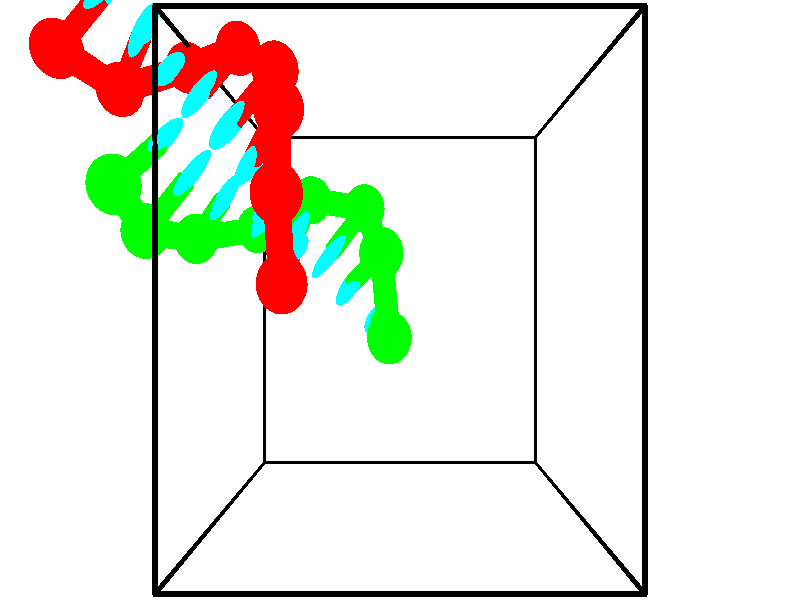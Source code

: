// switches for output
#declare DRAW_BASES = 1; // possible values are 0, 1; only relevant for DNA ribbons
#declare DRAW_BASES_TYPE = 3; // possible values are 1, 2, 3; only relevant for DNA ribbons
#declare DRAW_FOG = 0; // set to 1 to enable fog

#include "colors.inc"

#include "transforms.inc"
background { rgb <1, 1, 1>}

#default {
   normal{
       ripples 0.25
       frequency 0.20
       turbulence 0.2
       lambda 5
   }
	finish {
		phong 0.1
		phong_size 40.
	}
}

// original window dimensions: 1024x640


// camera settings

camera {
	sky <-0, 1, 0>
	up <-0, 1, 0>
	right 1.6 * <1, 0, 0>
	location <2.5, 2.5, 11.1562>
	look_at <2.5, 2.5, 2.5>
	direction <0, 0, -8.6562>
	angle 67.0682
}


# declare cpy_camera_pos = <2.5, 2.5, 11.1562>;
# if (DRAW_FOG = 1)
fog {
	fog_type 2
	up vnormalize(cpy_camera_pos)
	color rgbt<1,1,1,0.3>
	distance 1e-5
	fog_alt 3e-3
	fog_offset 4
}
# end


// LIGHTS

# declare lum = 6;
global_settings {
	ambient_light rgb lum * <0.05, 0.05, 0.05>
	max_trace_level 15
}# declare cpy_direct_light_amount = 0.25;
light_source
{	1000 * <-1, -1, 1>,
	rgb lum * cpy_direct_light_amount
	parallel
}

light_source
{	1000 * <1, 1, -1>,
	rgb lum * cpy_direct_light_amount
	parallel
}

// strand 0

// nucleotide -1

// particle -1
sphere {
	<-1.060541, 4.673590, 4.890108> 0.250000
	pigment { color rgbt <1,0,0,0> }
	no_shadow
}
cylinder {
	<-0.816380, 4.983856, 4.825920>,  <-0.669883, 5.170016, 4.787407>, 0.100000
	pigment { color rgbt <1,0,0,0> }
	no_shadow
}
cylinder {
	<-0.816380, 4.983856, 4.825920>,  <-1.060541, 4.673590, 4.890108>, 0.100000
	pigment { color rgbt <1,0,0,0> }
	no_shadow
}

// particle -1
sphere {
	<-0.816380, 4.983856, 4.825920> 0.100000
	pigment { color rgbt <1,0,0,0> }
	no_shadow
}
sphere {
	0, 1
	scale<0.080000,0.200000,0.300000>
	matrix <0.748711, -0.631133, -0.202737,
		-0.258534, 0.003607, -0.965996,
		0.610403, 0.775666, -0.160469,
		-0.633259, 5.216556, 4.777780>
	pigment { color rgbt <0,1,1,0> }
	no_shadow
}
cylinder {
	<-0.687915, 4.494841, 4.279226>,  <-1.060541, 4.673590, 4.890108>, 0.130000
	pigment { color rgbt <1,0,0,0> }
	no_shadow
}

// nucleotide -1

// particle -1
sphere {
	<-0.687915, 4.494841, 4.279226> 0.250000
	pigment { color rgbt <1,0,0,0> }
	no_shadow
}
cylinder {
	<-0.446774, 4.734455, 4.490025>,  <-0.302089, 4.878223, 4.616504>, 0.100000
	pigment { color rgbt <1,0,0,0> }
	no_shadow
}
cylinder {
	<-0.446774, 4.734455, 4.490025>,  <-0.687915, 4.494841, 4.279226>, 0.100000
	pigment { color rgbt <1,0,0,0> }
	no_shadow
}

// particle -1
sphere {
	<-0.446774, 4.734455, 4.490025> 0.100000
	pigment { color rgbt <1,0,0,0> }
	no_shadow
}
sphere {
	0, 1
	scale<0.080000,0.200000,0.300000>
	matrix <0.782482, -0.572934, -0.243863,
		0.155851, 0.559379, -0.814129,
		0.602854, 0.599035, 0.526996,
		-0.265917, 4.914165, 4.648123>
	pigment { color rgbt <0,1,1,0> }
	no_shadow
}
cylinder {
	<-0.063759, 4.837952, 3.857369>,  <-0.687915, 4.494841, 4.279226>, 0.130000
	pigment { color rgbt <1,0,0,0> }
	no_shadow
}

// nucleotide -1

// particle -1
sphere {
	<-0.063759, 4.837952, 3.857369> 0.250000
	pigment { color rgbt <1,0,0,0> }
	no_shadow
}
cylinder {
	<-0.046991, 4.709469, 4.235802>,  <-0.036931, 4.632379, 4.462861>, 0.100000
	pigment { color rgbt <1,0,0,0> }
	no_shadow
}
cylinder {
	<-0.046991, 4.709469, 4.235802>,  <-0.063759, 4.837952, 3.857369>, 0.100000
	pigment { color rgbt <1,0,0,0> }
	no_shadow
}

// particle -1
sphere {
	<-0.046991, 4.709469, 4.235802> 0.100000
	pigment { color rgbt <1,0,0,0> }
	no_shadow
}
sphere {
	0, 1
	scale<0.080000,0.200000,0.300000>
	matrix <0.687928, -0.677428, -0.260476,
		0.724568, 0.661754, 0.192570,
		0.041918, -0.321207, 0.946081,
		-0.034416, 4.613107, 4.519626>
	pigment { color rgbt <0,1,1,0> }
	no_shadow
}
cylinder {
	<0.638063, 4.914623, 4.200658>,  <-0.063759, 4.837952, 3.857369>, 0.130000
	pigment { color rgbt <1,0,0,0> }
	no_shadow
}

// nucleotide -1

// particle -1
sphere {
	<0.638063, 4.914623, 4.200658> 0.250000
	pigment { color rgbt <1,0,0,0> }
	no_shadow
}
cylinder {
	<0.444246, 4.614407, 4.380394>,  <0.327956, 4.434277, 4.488235>, 0.100000
	pigment { color rgbt <1,0,0,0> }
	no_shadow
}
cylinder {
	<0.444246, 4.614407, 4.380394>,  <0.638063, 4.914623, 4.200658>, 0.100000
	pigment { color rgbt <1,0,0,0> }
	no_shadow
}

// particle -1
sphere {
	<0.444246, 4.614407, 4.380394> 0.100000
	pigment { color rgbt <1,0,0,0> }
	no_shadow
}
sphere {
	0, 1
	scale<0.080000,0.200000,0.300000>
	matrix <0.759514, -0.615805, -0.209577,
		0.434002, 0.239731, 0.868430,
		-0.484541, -0.750542, 0.449340,
		0.298884, 4.389244, 4.515196>
	pigment { color rgbt <0,1,1,0> }
	no_shadow
}
cylinder {
	<1.147017, 4.579721, 4.613253>,  <0.638063, 4.914623, 4.200658>, 0.130000
	pigment { color rgbt <1,0,0,0> }
	no_shadow
}

// nucleotide -1

// particle -1
sphere {
	<1.147017, 4.579721, 4.613253> 0.250000
	pigment { color rgbt <1,0,0,0> }
	no_shadow
}
cylinder {
	<0.862833, 4.298611, 4.598534>,  <0.692323, 4.129944, 4.589702>, 0.100000
	pigment { color rgbt <1,0,0,0> }
	no_shadow
}
cylinder {
	<0.862833, 4.298611, 4.598534>,  <1.147017, 4.579721, 4.613253>, 0.100000
	pigment { color rgbt <1,0,0,0> }
	no_shadow
}

// particle -1
sphere {
	<0.862833, 4.298611, 4.598534> 0.100000
	pigment { color rgbt <1,0,0,0> }
	no_shadow
}
sphere {
	0, 1
	scale<0.080000,0.200000,0.300000>
	matrix <0.701143, -0.711357, 0.048686,
		-0.060392, 0.008789, 0.998136,
		-0.710459, -0.702776, -0.036798,
		0.649695, 4.087778, 4.587494>
	pigment { color rgbt <0,1,1,0> }
	no_shadow
}
cylinder {
	<1.292443, 4.088348, 5.149312>,  <1.147017, 4.579721, 4.613253>, 0.130000
	pigment { color rgbt <1,0,0,0> }
	no_shadow
}

// nucleotide -1

// particle -1
sphere {
	<1.292443, 4.088348, 5.149312> 0.250000
	pigment { color rgbt <1,0,0,0> }
	no_shadow
}
cylinder {
	<1.072287, 3.883282, 4.885723>,  <0.940193, 3.760242, 4.727570>, 0.100000
	pigment { color rgbt <1,0,0,0> }
	no_shadow
}
cylinder {
	<1.072287, 3.883282, 4.885723>,  <1.292443, 4.088348, 5.149312>, 0.100000
	pigment { color rgbt <1,0,0,0> }
	no_shadow
}

// particle -1
sphere {
	<1.072287, 3.883282, 4.885723> 0.100000
	pigment { color rgbt <1,0,0,0> }
	no_shadow
}
sphere {
	0, 1
	scale<0.080000,0.200000,0.300000>
	matrix <0.699614, -0.713936, -0.028912,
		-0.455641, -0.476938, 0.751613,
		-0.550392, -0.512666, -0.658971,
		0.907169, 3.729482, 4.688032>
	pigment { color rgbt <0,1,1,0> }
	no_shadow
}
cylinder {
	<1.320148, 3.350921, 5.389681>,  <1.292443, 4.088348, 5.149312>, 0.130000
	pigment { color rgbt <1,0,0,0> }
	no_shadow
}

// nucleotide -1

// particle -1
sphere {
	<1.320148, 3.350921, 5.389681> 0.250000
	pigment { color rgbt <1,0,0,0> }
	no_shadow
}
cylinder {
	<1.189716, 3.342625, 5.011635>,  <1.111457, 3.337647, 4.784807>, 0.100000
	pigment { color rgbt <1,0,0,0> }
	no_shadow
}
cylinder {
	<1.189716, 3.342625, 5.011635>,  <1.320148, 3.350921, 5.389681>, 0.100000
	pigment { color rgbt <1,0,0,0> }
	no_shadow
}

// particle -1
sphere {
	<1.189716, 3.342625, 5.011635> 0.100000
	pigment { color rgbt <1,0,0,0> }
	no_shadow
}
sphere {
	0, 1
	scale<0.080000,0.200000,0.300000>
	matrix <0.638001, -0.742570, -0.203824,
		-0.697586, -0.669447, 0.255370,
		-0.326079, -0.020742, -0.945115,
		1.091893, 3.336402, 4.728100>
	pigment { color rgbt <0,1,1,0> }
	no_shadow
}
cylinder {
	<1.335667, 2.631077, 5.207568>,  <1.320148, 3.350921, 5.389681>, 0.130000
	pigment { color rgbt <1,0,0,0> }
	no_shadow
}

// nucleotide -1

// particle -1
sphere {
	<1.335667, 2.631077, 5.207568> 0.250000
	pigment { color rgbt <1,0,0,0> }
	no_shadow
}
cylinder {
	<1.331640, 2.808681, 4.849182>,  <1.329224, 2.915244, 4.634151>, 0.100000
	pigment { color rgbt <1,0,0,0> }
	no_shadow
}
cylinder {
	<1.331640, 2.808681, 4.849182>,  <1.335667, 2.631077, 5.207568>, 0.100000
	pigment { color rgbt <1,0,0,0> }
	no_shadow
}

// particle -1
sphere {
	<1.331640, 2.808681, 4.849182> 0.100000
	pigment { color rgbt <1,0,0,0> }
	no_shadow
}
sphere {
	0, 1
	scale<0.080000,0.200000,0.300000>
	matrix <0.508731, -0.769110, -0.386863,
		-0.860867, -0.459699, -0.218141,
		-0.010066, 0.444012, -0.895964,
		1.328620, 2.941885, 4.580393>
	pigment { color rgbt <0,1,1,0> }
	no_shadow
}
// strand 1

// nucleotide -1

// particle -1
sphere {
	<2.380388, 2.147579, 4.372805> 0.250000
	pigment { color rgbt <0,1,0,0> }
	no_shadow
}
cylinder {
	<2.291328, 2.237694, 3.993401>,  <2.237893, 2.291763, 3.765758>, 0.100000
	pigment { color rgbt <0,1,0,0> }
	no_shadow
}
cylinder {
	<2.291328, 2.237694, 3.993401>,  <2.380388, 2.147579, 4.372805>, 0.100000
	pigment { color rgbt <0,1,0,0> }
	no_shadow
}

// particle -1
sphere {
	<2.291328, 2.237694, 3.993401> 0.100000
	pigment { color rgbt <0,1,0,0> }
	no_shadow
}
sphere {
	0, 1
	scale<0.080000,0.200000,0.300000>
	matrix <-0.642328, 0.697999, 0.316564,
		0.733377, 0.679738, -0.010700,
		-0.222649, 0.225287, -0.948511,
		2.224534, 2.305280, 3.708847>
	pigment { color rgbt <0,1,1,0> }
	no_shadow
}
cylinder {
	<2.288270, 2.940742, 4.313622>,  <2.380388, 2.147579, 4.372805>, 0.130000
	pigment { color rgbt <0,1,0,0> }
	no_shadow
}

// nucleotide -1

// particle -1
sphere {
	<2.288270, 2.940742, 4.313622> 0.250000
	pigment { color rgbt <0,1,0,0> }
	no_shadow
}
cylinder {
	<2.062515, 2.770073, 4.030945>,  <1.927062, 2.667671, 3.861338>, 0.100000
	pigment { color rgbt <0,1,0,0> }
	no_shadow
}
cylinder {
	<2.062515, 2.770073, 4.030945>,  <2.288270, 2.940742, 4.313622>, 0.100000
	pigment { color rgbt <0,1,0,0> }
	no_shadow
}

// particle -1
sphere {
	<2.062515, 2.770073, 4.030945> 0.100000
	pigment { color rgbt <0,1,0,0> }
	no_shadow
}
sphere {
	0, 1
	scale<0.080000,0.200000,0.300000>
	matrix <-0.787923, 0.533802, 0.306973,
		0.246258, 0.730073, -0.637457,
		-0.564388, -0.426673, -0.706694,
		1.893199, 2.642071, 3.818937>
	pigment { color rgbt <0,1,1,0> }
	no_shadow
}
cylinder {
	<2.057439, 3.446343, 3.649911>,  <2.288270, 2.940742, 4.313622>, 0.130000
	pigment { color rgbt <0,1,0,0> }
	no_shadow
}

// nucleotide -1

// particle -1
sphere {
	<2.057439, 3.446343, 3.649911> 0.250000
	pigment { color rgbt <0,1,0,0> }
	no_shadow
}
cylinder {
	<1.825958, 3.158516, 3.803444>,  <1.687070, 2.985820, 3.895564>, 0.100000
	pigment { color rgbt <0,1,0,0> }
	no_shadow
}
cylinder {
	<1.825958, 3.158516, 3.803444>,  <2.057439, 3.446343, 3.649911>, 0.100000
	pigment { color rgbt <0,1,0,0> }
	no_shadow
}

// particle -1
sphere {
	<1.825958, 3.158516, 3.803444> 0.100000
	pigment { color rgbt <0,1,0,0> }
	no_shadow
}
sphere {
	0, 1
	scale<0.080000,0.200000,0.300000>
	matrix <-0.722459, 0.670676, 0.168067,
		-0.378363, -0.180042, -0.907979,
		-0.578701, -0.719568, 0.383832,
		1.652348, 2.942646, 3.918593>
	pigment { color rgbt <0,1,1,0> }
	no_shadow
}
cylinder {
	<1.378016, 3.555044, 3.496842>,  <2.057439, 3.446343, 3.649911>, 0.130000
	pigment { color rgbt <0,1,0,0> }
	no_shadow
}

// nucleotide -1

// particle -1
sphere {
	<1.378016, 3.555044, 3.496842> 0.250000
	pigment { color rgbt <0,1,0,0> }
	no_shadow
}
cylinder {
	<1.331436, 3.334129, 3.827034>,  <1.303488, 3.201581, 4.025149>, 0.100000
	pigment { color rgbt <0,1,0,0> }
	no_shadow
}
cylinder {
	<1.331436, 3.334129, 3.827034>,  <1.378016, 3.555044, 3.496842>, 0.100000
	pigment { color rgbt <0,1,0,0> }
	no_shadow
}

// particle -1
sphere {
	<1.331436, 3.334129, 3.827034> 0.100000
	pigment { color rgbt <0,1,0,0> }
	no_shadow
}
sphere {
	0, 1
	scale<0.080000,0.200000,0.300000>
	matrix <-0.797326, 0.547561, 0.253868,
		-0.592209, -0.628615, -0.504115,
		-0.116448, -0.552287, 0.825481,
		1.296502, 3.168443, 4.074678>
	pigment { color rgbt <0,1,1,0> }
	no_shadow
}
cylinder {
	<0.690678, 3.246361, 3.500505>,  <1.378016, 3.555044, 3.496842>, 0.130000
	pigment { color rgbt <0,1,0,0> }
	no_shadow
}

// nucleotide -1

// particle -1
sphere {
	<0.690678, 3.246361, 3.500505> 0.250000
	pigment { color rgbt <0,1,0,0> }
	no_shadow
}
cylinder {
	<0.818222, 3.260017, 3.879379>,  <0.894749, 3.268211, 4.106704>, 0.100000
	pigment { color rgbt <0,1,0,0> }
	no_shadow
}
cylinder {
	<0.818222, 3.260017, 3.879379>,  <0.690678, 3.246361, 3.500505>, 0.100000
	pigment { color rgbt <0,1,0,0> }
	no_shadow
}

// particle -1
sphere {
	<0.818222, 3.260017, 3.879379> 0.100000
	pigment { color rgbt <0,1,0,0> }
	no_shadow
}
sphere {
	0, 1
	scale<0.080000,0.200000,0.300000>
	matrix <-0.748306, 0.622398, 0.229475,
		-0.581692, -0.781956, 0.224006,
		0.318860, 0.034142, 0.947187,
		0.913880, 3.270260, 4.163535>
	pigment { color rgbt <0,1,1,0> }
	no_shadow
}
cylinder {
	<0.057051, 3.109552, 3.919065>,  <0.690678, 3.246361, 3.500505>, 0.130000
	pigment { color rgbt <0,1,0,0> }
	no_shadow
}

// nucleotide -1

// particle -1
sphere {
	<0.057051, 3.109552, 3.919065> 0.250000
	pigment { color rgbt <0,1,0,0> }
	no_shadow
}
cylinder {
	<0.316803, 3.313591, 4.144669>,  <0.472654, 3.436014, 4.280031>, 0.100000
	pigment { color rgbt <0,1,0,0> }
	no_shadow
}
cylinder {
	<0.316803, 3.313591, 4.144669>,  <0.057051, 3.109552, 3.919065>, 0.100000
	pigment { color rgbt <0,1,0,0> }
	no_shadow
}

// particle -1
sphere {
	<0.316803, 3.313591, 4.144669> 0.100000
	pigment { color rgbt <0,1,0,0> }
	no_shadow
}
sphere {
	0, 1
	scale<0.080000,0.200000,0.300000>
	matrix <-0.754603, 0.524141, 0.394780,
		-0.094244, -0.681966, 0.725287,
		0.649379, 0.510098, 0.564010,
		0.511617, 3.466620, 4.313871>
	pigment { color rgbt <0,1,1,0> }
	no_shadow
}
cylinder {
	<-0.241940, 3.119955, 4.641606>,  <0.057051, 3.109552, 3.919065>, 0.130000
	pigment { color rgbt <0,1,0,0> }
	no_shadow
}

// nucleotide -1

// particle -1
sphere {
	<-0.241940, 3.119955, 4.641606> 0.250000
	pigment { color rgbt <0,1,0,0> }
	no_shadow
}
cylinder {
	<0.020546, 3.418411, 4.596603>,  <0.178037, 3.597485, 4.569602>, 0.100000
	pigment { color rgbt <0,1,0,0> }
	no_shadow
}
cylinder {
	<0.020546, 3.418411, 4.596603>,  <-0.241940, 3.119955, 4.641606>, 0.100000
	pigment { color rgbt <0,1,0,0> }
	no_shadow
}

// particle -1
sphere {
	<0.020546, 3.418411, 4.596603> 0.100000
	pigment { color rgbt <0,1,0,0> }
	no_shadow
}
sphere {
	0, 1
	scale<0.080000,0.200000,0.300000>
	matrix <-0.688260, 0.652974, 0.316106,
		0.309323, -0.130000, 0.942030,
		0.656214, 0.746140, -0.112506,
		0.217410, 3.642253, 4.562851>
	pigment { color rgbt <0,1,1,0> }
	no_shadow
}
cylinder {
	<-0.319707, 3.448524, 5.205828>,  <-0.241940, 3.119955, 4.641606>, 0.130000
	pigment { color rgbt <0,1,0,0> }
	no_shadow
}

// nucleotide -1

// particle -1
sphere {
	<-0.319707, 3.448524, 5.205828> 0.250000
	pigment { color rgbt <0,1,0,0> }
	no_shadow
}
cylinder {
	<-0.138153, 3.712563, 4.966408>,  <-0.029221, 3.870985, 4.822755>, 0.100000
	pigment { color rgbt <0,1,0,0> }
	no_shadow
}
cylinder {
	<-0.138153, 3.712563, 4.966408>,  <-0.319707, 3.448524, 5.205828>, 0.100000
	pigment { color rgbt <0,1,0,0> }
	no_shadow
}

// particle -1
sphere {
	<-0.138153, 3.712563, 4.966408> 0.100000
	pigment { color rgbt <0,1,0,0> }
	no_shadow
}
sphere {
	0, 1
	scale<0.080000,0.200000,0.300000>
	matrix <-0.697832, 0.681028, 0.221882,
		0.554093, 0.316980, 0.769743,
		0.453884, 0.660095, -0.598551,
		-0.001988, 3.910591, 4.786842>
	pigment { color rgbt <0,1,1,0> }
	no_shadow
}
// box output
cylinder {
	<0.000000, 0.000000, 0.000000>,  <5.000000, 0.000000, 0.000000>, 0.025000
	pigment { color rgbt <0,0,0,0> }
	no_shadow
}
cylinder {
	<0.000000, 0.000000, 0.000000>,  <0.000000, 5.000000, 0.000000>, 0.025000
	pigment { color rgbt <0,0,0,0> }
	no_shadow
}
cylinder {
	<0.000000, 0.000000, 0.000000>,  <0.000000, 0.000000, 5.000000>, 0.025000
	pigment { color rgbt <0,0,0,0> }
	no_shadow
}
cylinder {
	<5.000000, 5.000000, 5.000000>,  <0.000000, 5.000000, 5.000000>, 0.025000
	pigment { color rgbt <0,0,0,0> }
	no_shadow
}
cylinder {
	<5.000000, 5.000000, 5.000000>,  <5.000000, 0.000000, 5.000000>, 0.025000
	pigment { color rgbt <0,0,0,0> }
	no_shadow
}
cylinder {
	<5.000000, 5.000000, 5.000000>,  <5.000000, 5.000000, 0.000000>, 0.025000
	pigment { color rgbt <0,0,0,0> }
	no_shadow
}
cylinder {
	<0.000000, 0.000000, 5.000000>,  <0.000000, 5.000000, 5.000000>, 0.025000
	pigment { color rgbt <0,0,0,0> }
	no_shadow
}
cylinder {
	<0.000000, 0.000000, 5.000000>,  <5.000000, 0.000000, 5.000000>, 0.025000
	pigment { color rgbt <0,0,0,0> }
	no_shadow
}
cylinder {
	<5.000000, 5.000000, 0.000000>,  <0.000000, 5.000000, 0.000000>, 0.025000
	pigment { color rgbt <0,0,0,0> }
	no_shadow
}
cylinder {
	<5.000000, 5.000000, 0.000000>,  <5.000000, 0.000000, 0.000000>, 0.025000
	pigment { color rgbt <0,0,0,0> }
	no_shadow
}
cylinder {
	<5.000000, 0.000000, 5.000000>,  <5.000000, 0.000000, 0.000000>, 0.025000
	pigment { color rgbt <0,0,0,0> }
	no_shadow
}
cylinder {
	<0.000000, 5.000000, 0.000000>,  <0.000000, 5.000000, 5.000000>, 0.025000
	pigment { color rgbt <0,0,0,0> }
	no_shadow
}
// end of box output
